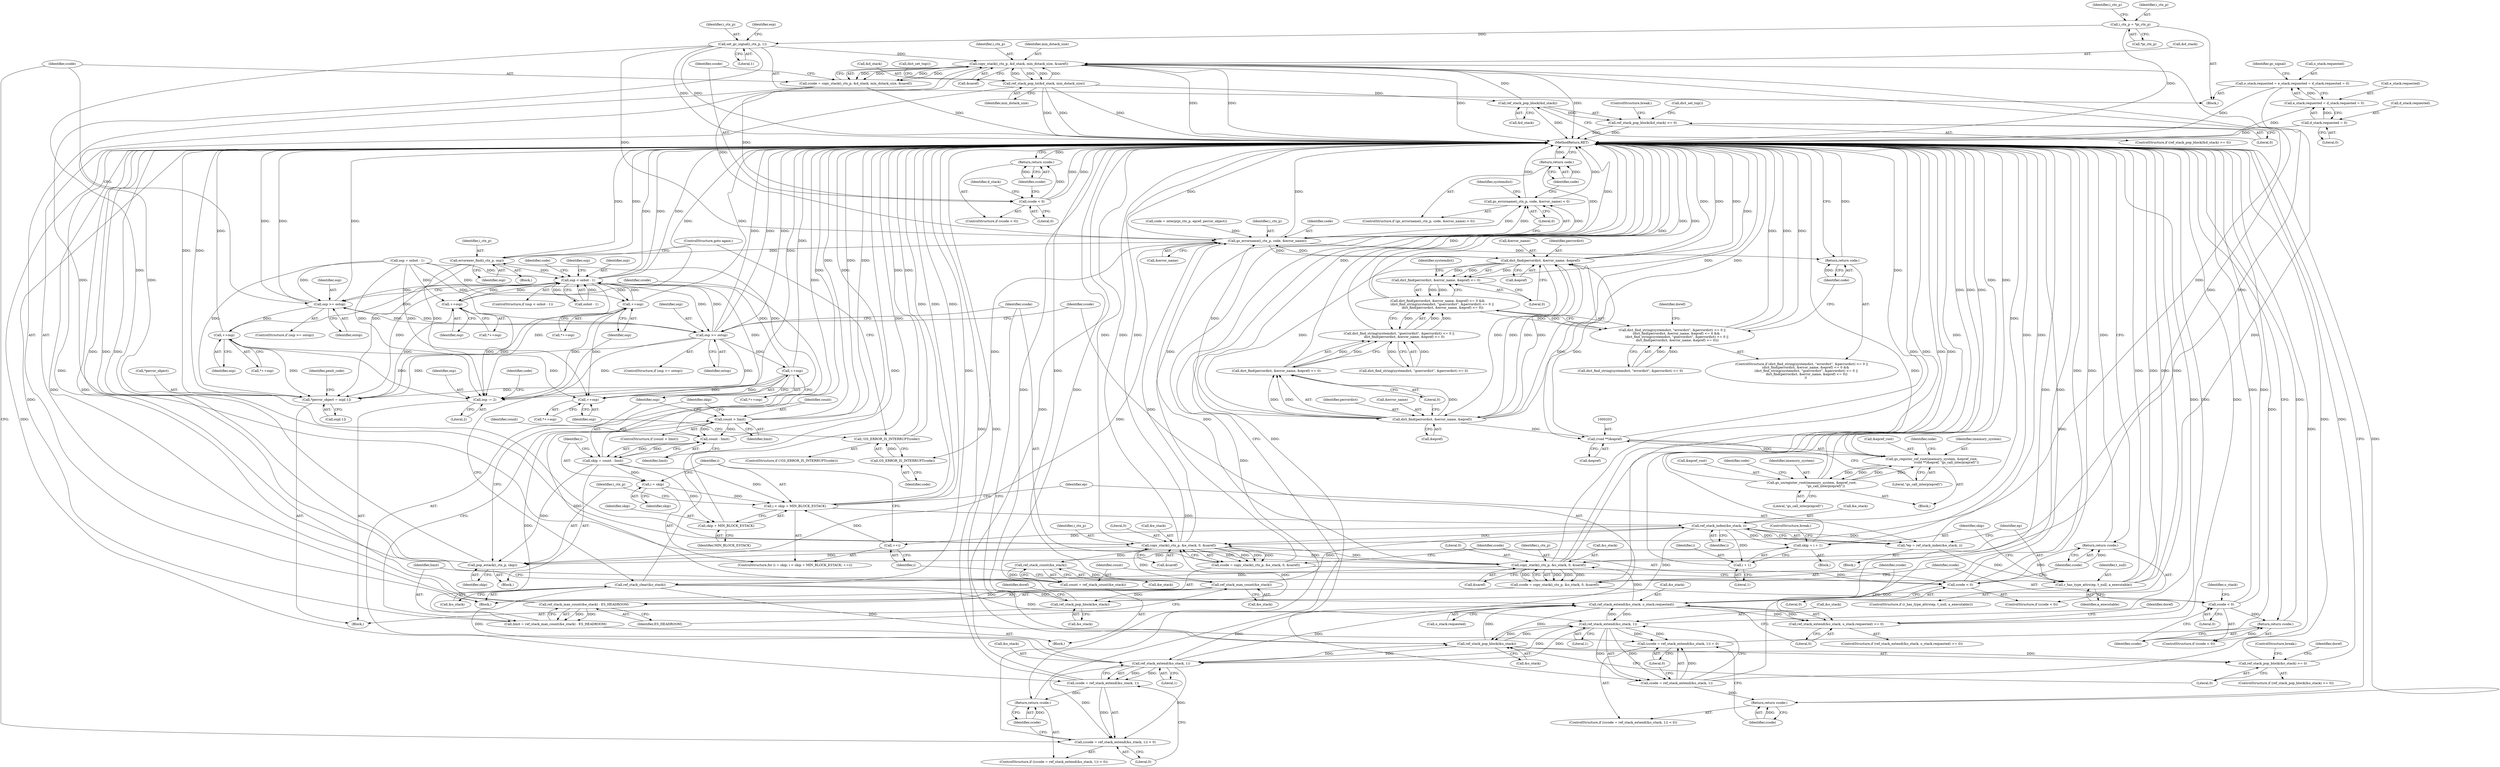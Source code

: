 digraph "0_ghostscript_b575e1ec42cc86f6a58c603f2a88fcc2af699cc8@API" {
"1000403" [label="(Call,copy_stack(i_ctx_p, &d_stack, min_dstack_size, &saref))"];
"1000263" [label="(Call,set_gc_signal(i_ctx_p, 1))"];
"1000234" [label="(Call,i_ctx_p = *pi_ctx_p)"];
"1000430" [label="(Call,ref_stack_pop_block(&d_stack))"];
"1000416" [label="(Call,ref_stack_pop_to(&d_stack, min_dstack_size))"];
"1000403" [label="(Call,copy_stack(i_ctx_p, &d_stack, min_dstack_size, &saref))"];
"1000465" [label="(Call,copy_stack(i_ctx_p, &e_stack, 0, &saref))"];
"1000325" [label="(Call,ref_stack_pop_block(&e_stack))"];
"1000520" [label="(Call,ref_stack_index(&e_stack, i))"];
"1000489" [label="(Call,ref_stack_max_count(&e_stack))"];
"1000482" [label="(Call,ref_stack_count(&e_stack))"];
"1000509" [label="(Call,i < skip + MIN_BLOCK_ESTACK)"];
"1000506" [label="(Call,i = skip)"];
"1000499" [label="(Call,skip = count - limit)"];
"1000501" [label="(Call,count - limit)"];
"1000494" [label="(Call,count > limit)"];
"1000480" [label="(Call,count = ref_stack_count(&e_stack))"];
"1000486" [label="(Call,limit = ref_stack_max_count(&e_stack) - ES_HEADROOM)"];
"1000488" [label="(Call,ref_stack_max_count(&e_stack) - ES_HEADROOM)"];
"1000514" [label="(Call,++i)"];
"1000580" [label="(Call,copy_stack(i_ctx_p, &o_stack, 0, &saref))"];
"1000548" [label="(Call,ref_stack_extend(&o_stack, o_stack.requested))"];
"1000456" [label="(Call,ref_stack_extend(&o_stack, 1))"];
"1000593" [label="(Call,ref_stack_clear(&o_stack))"];
"1000605" [label="(Call,ref_stack_pop_block(&o_stack))"];
"1000394" [label="(Call,ref_stack_extend(&o_stack, 1))"];
"1000176" [label="(Call,o_stack.requested = e_stack.requested = d_stack.requested = 0)"];
"1000180" [label="(Call,e_stack.requested = d_stack.requested = 0)"];
"1000184" [label="(Call,d_stack.requested = 0)"];
"1000401" [label="(Call,ccode = copy_stack(i_ctx_p, &d_stack, min_dstack_size, &saref))"];
"1000411" [label="(Call,ccode < 0)"];
"1000414" [label="(Return,return ccode;)"];
"1000463" [label="(Call,ccode = copy_stack(i_ctx_p, &e_stack, 0, &saref))"];
"1000473" [label="(Call,ccode < 0)"];
"1000476" [label="(Return,return ccode;)"];
"1000518" [label="(Call,*ep = ref_stack_index(&e_stack, i))"];
"1000525" [label="(Call,r_has_type_attrs(ep, t_null, a_executable))"];
"1000530" [label="(Call,skip = i + 1)"];
"1000536" [label="(Call,pop_estack(i_ctx_p, skip))"];
"1000628" [label="(Call,gs_errorname(i_ctx_p, code, &error_name))"];
"1000627" [label="(Call,gs_errorname(i_ctx_p, code, &error_name) < 0)"];
"1000634" [label="(Return,return code;)"];
"1000647" [label="(Call,dict_find(perrordict, &error_name, &epref))"];
"1000202" [label="(Call,(void **)&epref)"];
"1000198" [label="(Call,gs_register_ref_root(imemory_system, &epref_root,\n                             (void **)&epref, \"gs_call_interp(epref)\"))"];
"1000217" [label="(Call,gs_unregister_root(imemory_system, &epref_root,\n                           \"gs_call_interp(epref)\"))"];
"1000646" [label="(Call,dict_find(perrordict, &error_name, &epref) <= 0)"];
"1000645" [label="(Call,dict_find(perrordict, &error_name, &epref) <= 0 &&\n         (dict_find_string(systemdict, \"gserrordict\", &perrordict) <= 0 ||\n          dict_find(perrordict, &error_name, &epref) <= 0))"];
"1000637" [label="(Call,dict_find_string(systemdict, \"errordict\", &perrordict) <= 0 ||\n        (dict_find(perrordict, &error_name, &epref) <= 0 &&\n         (dict_find_string(systemdict, \"gserrordict\", &perrordict) <= 0 ||\n          dict_find(perrordict, &error_name, &epref) <= 0)))"];
"1000654" [label="(Call,dict_find_string(systemdict, \"gserrordict\", &perrordict) <= 0 ||\n          dict_find(perrordict, &error_name, &epref) <= 0)"];
"1000663" [label="(Call,dict_find(perrordict, &error_name, &epref))"];
"1000662" [label="(Call,dict_find(perrordict, &error_name, &epref) <= 0)"];
"1000670" [label="(Return,return code;)"];
"1000682" [label="(Call,GS_ERROR_IS_INTERRUPT(code))"];
"1000681" [label="(Call,!GS_ERROR_IS_INTERRUPT(code))"];
"1000691" [label="(Call,errorexec_find(i_ctx_p, osp))"];
"1000284" [label="(Call,*perror_object = osp[-1])"];
"1000301" [label="(Call,osp -= 2)"];
"1000371" [label="(Call,osp < osbot - 1)"];
"1000386" [label="(Call,osp >= ostop)"];
"1000423" [label="(Call,++osp)"];
"1000687" [label="(Call,++osp)"];
"1000448" [label="(Call,osp >= ostop)"];
"1000541" [label="(Call,++osp)"];
"1000567" [label="(Call,++osp)"];
"1000598" [label="(Call,++osp)"];
"1000532" [label="(Call,i + 1)"];
"1000511" [label="(Call,skip + MIN_BLOCK_ESTACK)"];
"1000578" [label="(Call,ccode = copy_stack(i_ctx_p, &o_stack, 0, &saref))"];
"1000588" [label="(Call,ccode < 0)"];
"1000591" [label="(Return,return ccode;)"];
"1000391" [label="(Call,(ccode = ref_stack_extend(&o_stack, 1)) < 0)"];
"1000392" [label="(Call,ccode = ref_stack_extend(&o_stack, 1))"];
"1000399" [label="(Return,return ccode;)"];
"1000453" [label="(Call,(ccode = ref_stack_extend(&o_stack, 1)) < 0)"];
"1000454" [label="(Call,ccode = ref_stack_extend(&o_stack, 1))"];
"1000461" [label="(Return,return ccode;)"];
"1000547" [label="(Call,ref_stack_extend(&o_stack, o_stack.requested) >= 0)"];
"1000604" [label="(Call,ref_stack_pop_block(&o_stack) >= 0)"];
"1000429" [label="(Call,ref_stack_pop_block(&d_stack) >= 0)"];
"1000509" [label="(Call,i < skip + MIN_BLOCK_ESTACK)"];
"1000326" [label="(Call,&e_stack)"];
"1000385" [label="(ControlStructure,if (osp >= ostop))"];
"1000467" [label="(Call,&e_stack)"];
"1000486" [label="(Call,limit = ref_stack_max_count(&e_stack) - ES_HEADROOM)"];
"1000243" [label="(Identifier,i_ctx_p)"];
"1000464" [label="(Identifier,ccode)"];
"1000445" [label="(ControlStructure,break;)"];
"1000462" [label="(Identifier,ccode)"];
"1000646" [label="(Call,dict_find(perrordict, &error_name, &epref) <= 0)"];
"1000681" [label="(Call,!GS_ERROR_IS_INTERRUPT(code))"];
"1000422" [label="(Call,*++osp)"];
"1000530" [label="(Call,skip = i + 1)"];
"1000386" [label="(Call,osp >= ostop)"];
"1000487" [label="(Identifier,limit)"];
"1000373" [label="(Call,osbot - 1)"];
"1000301" [label="(Call,osp -= 2)"];
"1000671" [label="(Identifier,code)"];
"1000505" [label="(ControlStructure,for (i = skip; i < skip + MIN_BLOCK_ESTACK; ++i))"];
"1000181" [label="(Call,e_stack.requested)"];
"1000695" [label="(MethodReturn,RET)"];
"1000219" [label="(Call,&epref_root)"];
"1000688" [label="(Identifier,osp)"];
"1000636" [label="(ControlStructure,if (dict_find_string(systemdict, \"errordict\", &perrordict) <= 0 ||\n        (dict_find(perrordict, &error_name, &epref) <= 0 &&\n         (dict_find_string(systemdict, \"gserrordict\", &perrordict) <= 0 ||\n          dict_find(perrordict, &error_name, &epref) <= 0))\n        ))"];
"1000494" [label="(Call,count > limit)"];
"1000390" [label="(ControlStructure,if ((ccode = ref_stack_extend(&o_stack, 1)) < 0))"];
"1000548" [label="(Call,ref_stack_extend(&o_stack, o_stack.requested))"];
"1000591" [label="(Return,return ccode;)"];
"1000404" [label="(Identifier,i_ctx_p)"];
"1000664" [label="(Identifier,perrordict)"];
"1000460" [label="(Literal,0)"];
"1000511" [label="(Call,skip + MIN_BLOCK_ESTACK)"];
"1000217" [label="(Call,gs_unregister_root(imemory_system, &epref_root,\n                           \"gs_call_interp(epref)\"))"];
"1000608" [label="(Literal,0)"];
"1000402" [label="(Identifier,ccode)"];
"1000410" [label="(ControlStructure,if (ccode < 0))"];
"1000461" [label="(Return,return ccode;)"];
"1000635" [label="(Identifier,code)"];
"1000541" [label="(Call,++osp)"];
"1000265" [label="(Literal,1)"];
"1000592" [label="(Identifier,ccode)"];
"1000470" [label="(Call,&saref)"];
"1000514" [label="(Call,++i)"];
"1000228" [label="(Call,code = interp(pi_ctx_p, epref, perror_object))"];
"1000275" [label="(Block,)"];
"1000587" [label="(ControlStructure,if (ccode < 0))"];
"1000454" [label="(Call,ccode = ref_stack_extend(&o_stack, 1))"];
"1000578" [label="(Call,ccode = copy_stack(i_ctx_p, &o_stack, 0, &saref))"];
"1000634" [label="(Return,return code;)"];
"1000537" [label="(Identifier,i_ctx_p)"];
"1000533" [label="(Identifier,i)"];
"1000585" [label="(Call,&saref)"];
"1000463" [label="(Call,ccode = copy_stack(i_ctx_p, &e_stack, 0, &saref))"];
"1000176" [label="(Call,o_stack.requested = e_stack.requested = d_stack.requested = 0)"];
"1000510" [label="(Identifier,i)"];
"1000647" [label="(Call,dict_find(perrordict, &error_name, &epref))"];
"1000447" [label="(ControlStructure,if (osp >= ostop))"];
"1000669" [label="(Literal,0)"];
"1000234" [label="(Call,i_ctx_p = *pi_ctx_p)"];
"1000431" [label="(Call,&d_stack)"];
"1000395" [label="(Call,&o_stack)"];
"1000581" [label="(Identifier,i_ctx_p)"];
"1000236" [label="(Call,*pi_ctx_p)"];
"1000456" [label="(Call,ref_stack_extend(&o_stack, 1))"];
"1000568" [label="(Identifier,osp)"];
"1000325" [label="(Call,ref_stack_pop_block(&e_stack))"];
"1000512" [label="(Identifier,skip)"];
"1000503" [label="(Identifier,limit)"];
"1000637" [label="(Call,dict_find_string(systemdict, \"errordict\", &perrordict) <= 0 ||\n        (dict_find(perrordict, &error_name, &epref) <= 0 &&\n         (dict_find_string(systemdict, \"gserrordict\", &perrordict) <= 0 ||\n          dict_find(perrordict, &error_name, &epref) <= 0)))"];
"1000287" [label="(Call,osp[-1])"];
"1000683" [label="(Identifier,code)"];
"1000597" [label="(Call,*++osp)"];
"1000495" [label="(Identifier,count)"];
"1000649" [label="(Call,&error_name)"];
"1000595" [label="(Identifier,o_stack)"];
"1000401" [label="(Call,ccode = copy_stack(i_ctx_p, &d_stack, min_dstack_size, &saref))"];
"1000593" [label="(Call,ref_stack_clear(&o_stack))"];
"1000473" [label="(Call,ccode < 0)"];
"1000177" [label="(Call,o_stack.requested)"];
"1000603" [label="(ControlStructure,if (ref_stack_pop_block(&o_stack) >= 0))"];
"1000371" [label="(Call,osp < osbot - 1)"];
"1000513" [label="(Identifier,MIN_BLOCK_ESTACK)"];
"1000398" [label="(Literal,0)"];
"1000496" [label="(Identifier,limit)"];
"1000483" [label="(Call,&e_stack)"];
"1000206" [label="(Literal,\"gs_call_interp(epref)\")"];
"1000653" [label="(Literal,0)"];
"1000414" [label="(Return,return ccode;)"];
"1000527" [label="(Identifier,t_null)"];
"1000453" [label="(Call,(ccode = ref_stack_extend(&o_stack, 1)) < 0)"];
"1000520" [label="(Call,ref_stack_index(&e_stack, i))"];
"1000626" [label="(ControlStructure,if (gs_errorname(i_ctx_p, code, &error_name) < 0))"];
"1000546" [label="(ControlStructure,if (ref_stack_extend(&o_stack, o_stack.requested) >= 0))"];
"1000457" [label="(Call,&o_stack)"];
"1000542" [label="(Identifier,osp)"];
"1000492" [label="(Identifier,ES_HEADROOM)"];
"1000631" [label="(Call,&error_name)"];
"1000200" [label="(Call,&epref_root)"];
"1000264" [label="(Identifier,i_ctx_p)"];
"1000488" [label="(Call,ref_stack_max_count(&e_stack) - ES_HEADROOM)"];
"1000477" [label="(Identifier,ccode)"];
"1000452" [label="(ControlStructure,if ((ccode = ref_stack_extend(&o_stack, 1)) < 0))"];
"1000557" [label="(Identifier,doref)"];
"1000489" [label="(Call,ref_stack_max_count(&e_stack))"];
"1000433" [label="(Literal,0)"];
"1000588" [label="(Call,ccode < 0)"];
"1000423" [label="(Call,++osp)"];
"1000407" [label="(Identifier,min_dstack_size)"];
"1000428" [label="(ControlStructure,if (ref_stack_pop_block(&d_stack) >= 0))"];
"1000400" [label="(Identifier,ccode)"];
"1000619" [label="(ControlStructure,break;)"];
"1000383" [label="(Block,)"];
"1000263" [label="(Call,set_gc_signal(i_ctx_p, 1))"];
"1000547" [label="(Call,ref_stack_extend(&o_stack, o_stack.requested) >= 0)"];
"1000192" [label="(Block,)"];
"1000682" [label="(Call,GS_ERROR_IS_INTERRUPT(code))"];
"1000405" [label="(Call,&d_stack)"];
"1000670" [label="(Return,return code;)"];
"1000521" [label="(Call,&e_stack)"];
"1000523" [label="(Identifier,i)"];
"1000687" [label="(Call,++osp)"];
"1000285" [label="(Call,*perror_object)"];
"1000648" [label="(Identifier,perrordict)"];
"1000482" [label="(Call,ref_stack_count(&e_stack))"];
"1000497" [label="(Block,)"];
"1000387" [label="(Identifier,osp)"];
"1000370" [label="(ControlStructure,if (osp < osbot - 1))"];
"1000224" [label="(Identifier,code)"];
"1000490" [label="(Call,&e_stack)"];
"1000475" [label="(Literal,0)"];
"1000540" [label="(Call,*++osp)"];
"1000531" [label="(Identifier,skip)"];
"1000629" [label="(Identifier,i_ctx_p)"];
"1000448" [label="(Call,osp >= ostop)"];
"1000372" [label="(Identifier,osp)"];
"1000303" [label="(Literal,2)"];
"1000604" [label="(Call,ref_stack_pop_block(&o_stack) >= 0)"];
"1000204" [label="(Call,&epref)"];
"1000529" [label="(Block,)"];
"1000535" [label="(ControlStructure,break;)"];
"1000480" [label="(Call,count = ref_stack_count(&e_stack))"];
"1000474" [label="(Identifier,ccode)"];
"1000538" [label="(Identifier,skip)"];
"1000536" [label="(Call,pop_estack(i_ctx_p, skip))"];
"1000465" [label="(Call,copy_stack(i_ctx_p, &e_stack, 0, &saref))"];
"1000449" [label="(Identifier,osp)"];
"1000393" [label="(Identifier,ccode)"];
"1000376" [label="(Call,osp = osbot - 1)"];
"1000611" [label="(Identifier,doref)"];
"1000554" [label="(Literal,0)"];
"1000567" [label="(Call,++osp)"];
"1000532" [label="(Call,i + 1)"];
"1000549" [label="(Call,&o_stack)"];
"1000476" [label="(Return,return ccode;)"];
"1000655" [label="(Call,dict_find_string(systemdict, \"gserrordict\", &perrordict) <= 0)"];
"1000692" [label="(Identifier,i_ctx_p)"];
"1000665" [label="(Call,&error_name)"];
"1000329" [label="(Identifier,doref)"];
"1000507" [label="(Identifier,i)"];
"1000268" [label="(Identifier,esp)"];
"1000525" [label="(Call,r_has_type_attrs(ep, t_null, a_executable))"];
"1000408" [label="(Call,&saref)"];
"1000516" [label="(Block,)"];
"1000420" [label="(Call,dict_set_top())"];
"1000684" [label="(Block,)"];
"1000524" [label="(ControlStructure,if (r_has_type_attrs(ep, t_null, a_executable)))"];
"1000657" [label="(Identifier,systemdict)"];
"1000417" [label="(Call,&d_stack)"];
"1000663" [label="(Call,dict_find(perrordict, &error_name, &epref))"];
"1000394" [label="(Call,ref_stack_extend(&o_stack, 1))"];
"1000662" [label="(Call,dict_find(perrordict, &error_name, &epref) <= 0)"];
"1000686" [label="(Call,*++osp)"];
"1000208" [label="(Identifier,code)"];
"1000403" [label="(Call,copy_stack(i_ctx_p, &d_stack, min_dstack_size, &saref))"];
"1000680" [label="(ControlStructure,if (!GS_ERROR_IS_INTERRUPT(code)))"];
"1000579" [label="(Identifier,ccode)"];
"1000582" [label="(Call,&o_stack)"];
"1000515" [label="(Identifier,i)"];
"1000519" [label="(Identifier,ep)"];
"1000392" [label="(Call,ccode = ref_stack_extend(&o_stack, 1))"];
"1000667" [label="(Call,&epref)"];
"1000481" [label="(Identifier,count)"];
"1000388" [label="(Identifier,ostop)"];
"1000188" [label="(Literal,0)"];
"1000307" [label="(Identifier,code)"];
"1000198" [label="(Call,gs_register_ref_root(imemory_system, &epref_root,\n                             (void **)&epref, \"gs_call_interp(epref)\"))"];
"1000413" [label="(Literal,0)"];
"1000691" [label="(Call,errorexec_find(i_ctx_p, osp))"];
"1000382" [label="(Identifier,code)"];
"1000526" [label="(Identifier,ep)"];
"1000500" [label="(Identifier,skip)"];
"1000633" [label="(Literal,0)"];
"1000221" [label="(Literal,\"gs_call_interp(epref)\")"];
"1000693" [label="(Identifier,osp)"];
"1000191" [label="(Identifier,gc_signal)"];
"1000411" [label="(Call,ccode < 0)"];
"1000424" [label="(Identifier,osp)"];
"1000584" [label="(Literal,0)"];
"1000627" [label="(Call,gs_errorname(i_ctx_p, code, &error_name) < 0)"];
"1000478" [label="(Block,)"];
"1000416" [label="(Call,ref_stack_pop_to(&d_stack, min_dstack_size))"];
"1000628" [label="(Call,gs_errorname(i_ctx_p, code, &error_name))"];
"1000180" [label="(Call,e_stack.requested = d_stack.requested = 0)"];
"1000284" [label="(Call,*perror_object = osp[-1])"];
"1000518" [label="(Call,*ep = ref_stack_index(&e_stack, i))"];
"1000499" [label="(Call,skip = count - limit)"];
"1000502" [label="(Identifier,count)"];
"1000694" [label="(ControlStructure,goto again;)"];
"1000466" [label="(Identifier,i_ctx_p)"];
"1000184" [label="(Call,d_stack.requested = 0)"];
"1000418" [label="(Identifier,d_stack)"];
"1000138" [label="(Block,)"];
"1000589" [label="(Identifier,ccode)"];
"1000391" [label="(Call,(ccode = ref_stack_extend(&o_stack, 1)) < 0)"];
"1000501" [label="(Call,count - limit)"];
"1000419" [label="(Identifier,min_dstack_size)"];
"1000508" [label="(Identifier,skip)"];
"1000472" [label="(ControlStructure,if (ccode < 0))"];
"1000638" [label="(Call,dict_find_string(systemdict, \"errordict\", &perrordict) <= 0)"];
"1000506" [label="(Call,i = skip)"];
"1000293" [label="(Identifier,pexit_code)"];
"1000630" [label="(Identifier,code)"];
"1000377" [label="(Identifier,osp)"];
"1000429" [label="(Call,ref_stack_pop_block(&d_stack) >= 0)"];
"1000235" [label="(Identifier,i_ctx_p)"];
"1000580" [label="(Call,copy_stack(i_ctx_p, &o_stack, 0, &saref))"];
"1000397" [label="(Literal,1)"];
"1000202" [label="(Call,(void **)&epref)"];
"1000551" [label="(Call,o_stack.requested)"];
"1000493" [label="(ControlStructure,if (count > limit))"];
"1000528" [label="(Identifier,a_executable)"];
"1000645" [label="(Call,dict_find(perrordict, &error_name, &epref) <= 0 &&\n         (dict_find_string(systemdict, \"gserrordict\", &perrordict) <= 0 ||\n          dict_find(perrordict, &error_name, &epref) <= 0))"];
"1000399" [label="(Return,return ccode;)"];
"1000654" [label="(Call,dict_find_string(systemdict, \"gserrordict\", &perrordict) <= 0 ||\n          dict_find(perrordict, &error_name, &epref) <= 0)"];
"1000450" [label="(Identifier,ostop)"];
"1000430" [label="(Call,ref_stack_pop_block(&d_stack))"];
"1000598" [label="(Call,++osp)"];
"1000412" [label="(Identifier,ccode)"];
"1000469" [label="(Literal,0)"];
"1000599" [label="(Identifier,osp)"];
"1000651" [label="(Call,&epref)"];
"1000218" [label="(Identifier,imemory_system)"];
"1000640" [label="(Identifier,systemdict)"];
"1000673" [label="(Identifier,doref)"];
"1000455" [label="(Identifier,ccode)"];
"1000459" [label="(Literal,1)"];
"1000606" [label="(Call,&o_stack)"];
"1000415" [label="(Identifier,ccode)"];
"1000185" [label="(Call,d_stack.requested)"];
"1000199" [label="(Identifier,imemory_system)"];
"1000566" [label="(Call,*++osp)"];
"1000534" [label="(Literal,1)"];
"1000435" [label="(Call,dict_set_top())"];
"1000302" [label="(Identifier,osp)"];
"1000590" [label="(Literal,0)"];
"1000605" [label="(Call,ref_stack_pop_block(&o_stack))"];
"1000594" [label="(Call,&o_stack)"];
"1000403" -> "1000401"  [label="AST: "];
"1000403" -> "1000408"  [label="CFG: "];
"1000404" -> "1000403"  [label="AST: "];
"1000405" -> "1000403"  [label="AST: "];
"1000407" -> "1000403"  [label="AST: "];
"1000408" -> "1000403"  [label="AST: "];
"1000401" -> "1000403"  [label="CFG: "];
"1000403" -> "1000695"  [label="DDG: "];
"1000403" -> "1000695"  [label="DDG: "];
"1000403" -> "1000695"  [label="DDG: "];
"1000403" -> "1000695"  [label="DDG: "];
"1000403" -> "1000401"  [label="DDG: "];
"1000403" -> "1000401"  [label="DDG: "];
"1000403" -> "1000401"  [label="DDG: "];
"1000403" -> "1000401"  [label="DDG: "];
"1000263" -> "1000403"  [label="DDG: "];
"1000430" -> "1000403"  [label="DDG: "];
"1000416" -> "1000403"  [label="DDG: "];
"1000416" -> "1000403"  [label="DDG: "];
"1000465" -> "1000403"  [label="DDG: "];
"1000580" -> "1000403"  [label="DDG: "];
"1000403" -> "1000416"  [label="DDG: "];
"1000403" -> "1000416"  [label="DDG: "];
"1000403" -> "1000465"  [label="DDG: "];
"1000403" -> "1000580"  [label="DDG: "];
"1000403" -> "1000628"  [label="DDG: "];
"1000263" -> "1000138"  [label="AST: "];
"1000263" -> "1000265"  [label="CFG: "];
"1000264" -> "1000263"  [label="AST: "];
"1000265" -> "1000263"  [label="AST: "];
"1000268" -> "1000263"  [label="CFG: "];
"1000263" -> "1000695"  [label="DDG: "];
"1000263" -> "1000695"  [label="DDG: "];
"1000234" -> "1000263"  [label="DDG: "];
"1000263" -> "1000465"  [label="DDG: "];
"1000263" -> "1000580"  [label="DDG: "];
"1000263" -> "1000628"  [label="DDG: "];
"1000234" -> "1000138"  [label="AST: "];
"1000234" -> "1000236"  [label="CFG: "];
"1000235" -> "1000234"  [label="AST: "];
"1000236" -> "1000234"  [label="AST: "];
"1000243" -> "1000234"  [label="CFG: "];
"1000234" -> "1000695"  [label="DDG: "];
"1000430" -> "1000429"  [label="AST: "];
"1000430" -> "1000431"  [label="CFG: "];
"1000431" -> "1000430"  [label="AST: "];
"1000433" -> "1000430"  [label="CFG: "];
"1000430" -> "1000695"  [label="DDG: "];
"1000430" -> "1000429"  [label="DDG: "];
"1000416" -> "1000430"  [label="DDG: "];
"1000416" -> "1000383"  [label="AST: "];
"1000416" -> "1000419"  [label="CFG: "];
"1000417" -> "1000416"  [label="AST: "];
"1000419" -> "1000416"  [label="AST: "];
"1000420" -> "1000416"  [label="CFG: "];
"1000416" -> "1000695"  [label="DDG: "];
"1000416" -> "1000695"  [label="DDG: "];
"1000416" -> "1000695"  [label="DDG: "];
"1000465" -> "1000463"  [label="AST: "];
"1000465" -> "1000470"  [label="CFG: "];
"1000466" -> "1000465"  [label="AST: "];
"1000467" -> "1000465"  [label="AST: "];
"1000469" -> "1000465"  [label="AST: "];
"1000470" -> "1000465"  [label="AST: "];
"1000463" -> "1000465"  [label="CFG: "];
"1000465" -> "1000695"  [label="DDG: "];
"1000465" -> "1000695"  [label="DDG: "];
"1000465" -> "1000695"  [label="DDG: "];
"1000465" -> "1000463"  [label="DDG: "];
"1000465" -> "1000463"  [label="DDG: "];
"1000465" -> "1000463"  [label="DDG: "];
"1000465" -> "1000463"  [label="DDG: "];
"1000325" -> "1000465"  [label="DDG: "];
"1000520" -> "1000465"  [label="DDG: "];
"1000489" -> "1000465"  [label="DDG: "];
"1000580" -> "1000465"  [label="DDG: "];
"1000465" -> "1000482"  [label="DDG: "];
"1000465" -> "1000536"  [label="DDG: "];
"1000465" -> "1000580"  [label="DDG: "];
"1000465" -> "1000628"  [label="DDG: "];
"1000325" -> "1000275"  [label="AST: "];
"1000325" -> "1000326"  [label="CFG: "];
"1000326" -> "1000325"  [label="AST: "];
"1000329" -> "1000325"  [label="CFG: "];
"1000325" -> "1000695"  [label="DDG: "];
"1000325" -> "1000695"  [label="DDG: "];
"1000520" -> "1000325"  [label="DDG: "];
"1000489" -> "1000325"  [label="DDG: "];
"1000520" -> "1000518"  [label="AST: "];
"1000520" -> "1000523"  [label="CFG: "];
"1000521" -> "1000520"  [label="AST: "];
"1000523" -> "1000520"  [label="AST: "];
"1000518" -> "1000520"  [label="CFG: "];
"1000520" -> "1000695"  [label="DDG: "];
"1000520" -> "1000514"  [label="DDG: "];
"1000520" -> "1000518"  [label="DDG: "];
"1000520" -> "1000518"  [label="DDG: "];
"1000489" -> "1000520"  [label="DDG: "];
"1000509" -> "1000520"  [label="DDG: "];
"1000520" -> "1000530"  [label="DDG: "];
"1000520" -> "1000532"  [label="DDG: "];
"1000489" -> "1000488"  [label="AST: "];
"1000489" -> "1000490"  [label="CFG: "];
"1000490" -> "1000489"  [label="AST: "];
"1000492" -> "1000489"  [label="CFG: "];
"1000489" -> "1000695"  [label="DDG: "];
"1000489" -> "1000488"  [label="DDG: "];
"1000482" -> "1000489"  [label="DDG: "];
"1000482" -> "1000480"  [label="AST: "];
"1000482" -> "1000483"  [label="CFG: "];
"1000483" -> "1000482"  [label="AST: "];
"1000480" -> "1000482"  [label="CFG: "];
"1000482" -> "1000480"  [label="DDG: "];
"1000509" -> "1000505"  [label="AST: "];
"1000509" -> "1000511"  [label="CFG: "];
"1000510" -> "1000509"  [label="AST: "];
"1000511" -> "1000509"  [label="AST: "];
"1000519" -> "1000509"  [label="CFG: "];
"1000537" -> "1000509"  [label="CFG: "];
"1000509" -> "1000695"  [label="DDG: "];
"1000509" -> "1000695"  [label="DDG: "];
"1000509" -> "1000695"  [label="DDG: "];
"1000506" -> "1000509"  [label="DDG: "];
"1000514" -> "1000509"  [label="DDG: "];
"1000499" -> "1000509"  [label="DDG: "];
"1000506" -> "1000505"  [label="AST: "];
"1000506" -> "1000508"  [label="CFG: "];
"1000507" -> "1000506"  [label="AST: "];
"1000508" -> "1000506"  [label="AST: "];
"1000510" -> "1000506"  [label="CFG: "];
"1000499" -> "1000506"  [label="DDG: "];
"1000499" -> "1000497"  [label="AST: "];
"1000499" -> "1000501"  [label="CFG: "];
"1000500" -> "1000499"  [label="AST: "];
"1000501" -> "1000499"  [label="AST: "];
"1000507" -> "1000499"  [label="CFG: "];
"1000499" -> "1000695"  [label="DDG: "];
"1000501" -> "1000499"  [label="DDG: "];
"1000501" -> "1000499"  [label="DDG: "];
"1000499" -> "1000511"  [label="DDG: "];
"1000499" -> "1000536"  [label="DDG: "];
"1000501" -> "1000503"  [label="CFG: "];
"1000502" -> "1000501"  [label="AST: "];
"1000503" -> "1000501"  [label="AST: "];
"1000501" -> "1000695"  [label="DDG: "];
"1000501" -> "1000695"  [label="DDG: "];
"1000494" -> "1000501"  [label="DDG: "];
"1000494" -> "1000501"  [label="DDG: "];
"1000494" -> "1000493"  [label="AST: "];
"1000494" -> "1000496"  [label="CFG: "];
"1000495" -> "1000494"  [label="AST: "];
"1000496" -> "1000494"  [label="AST: "];
"1000500" -> "1000494"  [label="CFG: "];
"1000542" -> "1000494"  [label="CFG: "];
"1000494" -> "1000695"  [label="DDG: "];
"1000494" -> "1000695"  [label="DDG: "];
"1000494" -> "1000695"  [label="DDG: "];
"1000480" -> "1000494"  [label="DDG: "];
"1000486" -> "1000494"  [label="DDG: "];
"1000480" -> "1000478"  [label="AST: "];
"1000481" -> "1000480"  [label="AST: "];
"1000487" -> "1000480"  [label="CFG: "];
"1000480" -> "1000695"  [label="DDG: "];
"1000486" -> "1000478"  [label="AST: "];
"1000486" -> "1000488"  [label="CFG: "];
"1000487" -> "1000486"  [label="AST: "];
"1000488" -> "1000486"  [label="AST: "];
"1000495" -> "1000486"  [label="CFG: "];
"1000486" -> "1000695"  [label="DDG: "];
"1000488" -> "1000486"  [label="DDG: "];
"1000488" -> "1000486"  [label="DDG: "];
"1000488" -> "1000492"  [label="CFG: "];
"1000492" -> "1000488"  [label="AST: "];
"1000488" -> "1000695"  [label="DDG: "];
"1000488" -> "1000695"  [label="DDG: "];
"1000514" -> "1000505"  [label="AST: "];
"1000514" -> "1000515"  [label="CFG: "];
"1000515" -> "1000514"  [label="AST: "];
"1000510" -> "1000514"  [label="CFG: "];
"1000580" -> "1000578"  [label="AST: "];
"1000580" -> "1000585"  [label="CFG: "];
"1000581" -> "1000580"  [label="AST: "];
"1000582" -> "1000580"  [label="AST: "];
"1000584" -> "1000580"  [label="AST: "];
"1000585" -> "1000580"  [label="AST: "];
"1000578" -> "1000580"  [label="CFG: "];
"1000580" -> "1000695"  [label="DDG: "];
"1000580" -> "1000695"  [label="DDG: "];
"1000580" -> "1000695"  [label="DDG: "];
"1000580" -> "1000578"  [label="DDG: "];
"1000580" -> "1000578"  [label="DDG: "];
"1000580" -> "1000578"  [label="DDG: "];
"1000580" -> "1000578"  [label="DDG: "];
"1000548" -> "1000580"  [label="DDG: "];
"1000580" -> "1000593"  [label="DDG: "];
"1000580" -> "1000628"  [label="DDG: "];
"1000548" -> "1000547"  [label="AST: "];
"1000548" -> "1000551"  [label="CFG: "];
"1000549" -> "1000548"  [label="AST: "];
"1000551" -> "1000548"  [label="AST: "];
"1000554" -> "1000548"  [label="CFG: "];
"1000548" -> "1000695"  [label="DDG: "];
"1000548" -> "1000695"  [label="DDG: "];
"1000548" -> "1000394"  [label="DDG: "];
"1000548" -> "1000456"  [label="DDG: "];
"1000548" -> "1000547"  [label="DDG: "];
"1000548" -> "1000547"  [label="DDG: "];
"1000456" -> "1000548"  [label="DDG: "];
"1000593" -> "1000548"  [label="DDG: "];
"1000605" -> "1000548"  [label="DDG: "];
"1000394" -> "1000548"  [label="DDG: "];
"1000176" -> "1000548"  [label="DDG: "];
"1000548" -> "1000605"  [label="DDG: "];
"1000456" -> "1000454"  [label="AST: "];
"1000456" -> "1000459"  [label="CFG: "];
"1000457" -> "1000456"  [label="AST: "];
"1000459" -> "1000456"  [label="AST: "];
"1000454" -> "1000456"  [label="CFG: "];
"1000456" -> "1000695"  [label="DDG: "];
"1000456" -> "1000394"  [label="DDG: "];
"1000456" -> "1000453"  [label="DDG: "];
"1000456" -> "1000453"  [label="DDG: "];
"1000456" -> "1000454"  [label="DDG: "];
"1000456" -> "1000454"  [label="DDG: "];
"1000593" -> "1000456"  [label="DDG: "];
"1000605" -> "1000456"  [label="DDG: "];
"1000394" -> "1000456"  [label="DDG: "];
"1000456" -> "1000605"  [label="DDG: "];
"1000593" -> "1000383"  [label="AST: "];
"1000593" -> "1000594"  [label="CFG: "];
"1000594" -> "1000593"  [label="AST: "];
"1000599" -> "1000593"  [label="CFG: "];
"1000593" -> "1000695"  [label="DDG: "];
"1000593" -> "1000695"  [label="DDG: "];
"1000593" -> "1000394"  [label="DDG: "];
"1000593" -> "1000605"  [label="DDG: "];
"1000605" -> "1000604"  [label="AST: "];
"1000605" -> "1000606"  [label="CFG: "];
"1000606" -> "1000605"  [label="AST: "];
"1000608" -> "1000605"  [label="CFG: "];
"1000605" -> "1000695"  [label="DDG: "];
"1000605" -> "1000394"  [label="DDG: "];
"1000605" -> "1000604"  [label="DDG: "];
"1000394" -> "1000605"  [label="DDG: "];
"1000394" -> "1000392"  [label="AST: "];
"1000394" -> "1000397"  [label="CFG: "];
"1000395" -> "1000394"  [label="AST: "];
"1000397" -> "1000394"  [label="AST: "];
"1000392" -> "1000394"  [label="CFG: "];
"1000394" -> "1000695"  [label="DDG: "];
"1000394" -> "1000391"  [label="DDG: "];
"1000394" -> "1000391"  [label="DDG: "];
"1000394" -> "1000392"  [label="DDG: "];
"1000394" -> "1000392"  [label="DDG: "];
"1000176" -> "1000138"  [label="AST: "];
"1000176" -> "1000180"  [label="CFG: "];
"1000177" -> "1000176"  [label="AST: "];
"1000180" -> "1000176"  [label="AST: "];
"1000191" -> "1000176"  [label="CFG: "];
"1000176" -> "1000695"  [label="DDG: "];
"1000180" -> "1000176"  [label="DDG: "];
"1000180" -> "1000184"  [label="CFG: "];
"1000181" -> "1000180"  [label="AST: "];
"1000184" -> "1000180"  [label="AST: "];
"1000180" -> "1000695"  [label="DDG: "];
"1000184" -> "1000180"  [label="DDG: "];
"1000184" -> "1000188"  [label="CFG: "];
"1000185" -> "1000184"  [label="AST: "];
"1000188" -> "1000184"  [label="AST: "];
"1000184" -> "1000695"  [label="DDG: "];
"1000401" -> "1000383"  [label="AST: "];
"1000402" -> "1000401"  [label="AST: "];
"1000412" -> "1000401"  [label="CFG: "];
"1000401" -> "1000695"  [label="DDG: "];
"1000401" -> "1000411"  [label="DDG: "];
"1000411" -> "1000410"  [label="AST: "];
"1000411" -> "1000413"  [label="CFG: "];
"1000412" -> "1000411"  [label="AST: "];
"1000413" -> "1000411"  [label="AST: "];
"1000415" -> "1000411"  [label="CFG: "];
"1000418" -> "1000411"  [label="CFG: "];
"1000411" -> "1000695"  [label="DDG: "];
"1000411" -> "1000695"  [label="DDG: "];
"1000411" -> "1000414"  [label="DDG: "];
"1000414" -> "1000410"  [label="AST: "];
"1000414" -> "1000415"  [label="CFG: "];
"1000415" -> "1000414"  [label="AST: "];
"1000695" -> "1000414"  [label="CFG: "];
"1000414" -> "1000695"  [label="DDG: "];
"1000415" -> "1000414"  [label="DDG: "];
"1000463" -> "1000383"  [label="AST: "];
"1000464" -> "1000463"  [label="AST: "];
"1000474" -> "1000463"  [label="CFG: "];
"1000463" -> "1000695"  [label="DDG: "];
"1000463" -> "1000473"  [label="DDG: "];
"1000473" -> "1000472"  [label="AST: "];
"1000473" -> "1000475"  [label="CFG: "];
"1000474" -> "1000473"  [label="AST: "];
"1000475" -> "1000473"  [label="AST: "];
"1000477" -> "1000473"  [label="CFG: "];
"1000481" -> "1000473"  [label="CFG: "];
"1000473" -> "1000695"  [label="DDG: "];
"1000473" -> "1000695"  [label="DDG: "];
"1000473" -> "1000476"  [label="DDG: "];
"1000476" -> "1000472"  [label="AST: "];
"1000476" -> "1000477"  [label="CFG: "];
"1000477" -> "1000476"  [label="AST: "];
"1000695" -> "1000476"  [label="CFG: "];
"1000476" -> "1000695"  [label="DDG: "];
"1000477" -> "1000476"  [label="DDG: "];
"1000518" -> "1000516"  [label="AST: "];
"1000519" -> "1000518"  [label="AST: "];
"1000526" -> "1000518"  [label="CFG: "];
"1000518" -> "1000695"  [label="DDG: "];
"1000518" -> "1000525"  [label="DDG: "];
"1000525" -> "1000524"  [label="AST: "];
"1000525" -> "1000528"  [label="CFG: "];
"1000526" -> "1000525"  [label="AST: "];
"1000527" -> "1000525"  [label="AST: "];
"1000528" -> "1000525"  [label="AST: "];
"1000531" -> "1000525"  [label="CFG: "];
"1000515" -> "1000525"  [label="CFG: "];
"1000525" -> "1000695"  [label="DDG: "];
"1000525" -> "1000695"  [label="DDG: "];
"1000525" -> "1000695"  [label="DDG: "];
"1000525" -> "1000695"  [label="DDG: "];
"1000530" -> "1000529"  [label="AST: "];
"1000530" -> "1000532"  [label="CFG: "];
"1000531" -> "1000530"  [label="AST: "];
"1000532" -> "1000530"  [label="AST: "];
"1000535" -> "1000530"  [label="CFG: "];
"1000530" -> "1000695"  [label="DDG: "];
"1000530" -> "1000695"  [label="DDG: "];
"1000530" -> "1000536"  [label="DDG: "];
"1000536" -> "1000497"  [label="AST: "];
"1000536" -> "1000538"  [label="CFG: "];
"1000537" -> "1000536"  [label="AST: "];
"1000538" -> "1000536"  [label="AST: "];
"1000542" -> "1000536"  [label="CFG: "];
"1000536" -> "1000695"  [label="DDG: "];
"1000536" -> "1000695"  [label="DDG: "];
"1000536" -> "1000695"  [label="DDG: "];
"1000536" -> "1000628"  [label="DDG: "];
"1000628" -> "1000627"  [label="AST: "];
"1000628" -> "1000631"  [label="CFG: "];
"1000629" -> "1000628"  [label="AST: "];
"1000630" -> "1000628"  [label="AST: "];
"1000631" -> "1000628"  [label="AST: "];
"1000633" -> "1000628"  [label="CFG: "];
"1000628" -> "1000695"  [label="DDG: "];
"1000628" -> "1000695"  [label="DDG: "];
"1000628" -> "1000695"  [label="DDG: "];
"1000628" -> "1000627"  [label="DDG: "];
"1000628" -> "1000627"  [label="DDG: "];
"1000628" -> "1000627"  [label="DDG: "];
"1000228" -> "1000628"  [label="DDG: "];
"1000647" -> "1000628"  [label="DDG: "];
"1000663" -> "1000628"  [label="DDG: "];
"1000628" -> "1000634"  [label="DDG: "];
"1000628" -> "1000647"  [label="DDG: "];
"1000628" -> "1000670"  [label="DDG: "];
"1000628" -> "1000682"  [label="DDG: "];
"1000628" -> "1000691"  [label="DDG: "];
"1000627" -> "1000626"  [label="AST: "];
"1000627" -> "1000633"  [label="CFG: "];
"1000633" -> "1000627"  [label="AST: "];
"1000635" -> "1000627"  [label="CFG: "];
"1000640" -> "1000627"  [label="CFG: "];
"1000627" -> "1000695"  [label="DDG: "];
"1000627" -> "1000695"  [label="DDG: "];
"1000634" -> "1000626"  [label="AST: "];
"1000634" -> "1000635"  [label="CFG: "];
"1000635" -> "1000634"  [label="AST: "];
"1000695" -> "1000634"  [label="CFG: "];
"1000634" -> "1000695"  [label="DDG: "];
"1000635" -> "1000634"  [label="DDG: "];
"1000647" -> "1000646"  [label="AST: "];
"1000647" -> "1000651"  [label="CFG: "];
"1000648" -> "1000647"  [label="AST: "];
"1000649" -> "1000647"  [label="AST: "];
"1000651" -> "1000647"  [label="AST: "];
"1000653" -> "1000647"  [label="CFG: "];
"1000647" -> "1000695"  [label="DDG: "];
"1000647" -> "1000695"  [label="DDG: "];
"1000647" -> "1000695"  [label="DDG: "];
"1000647" -> "1000202"  [label="DDG: "];
"1000647" -> "1000646"  [label="DDG: "];
"1000647" -> "1000646"  [label="DDG: "];
"1000647" -> "1000646"  [label="DDG: "];
"1000663" -> "1000647"  [label="DDG: "];
"1000663" -> "1000647"  [label="DDG: "];
"1000202" -> "1000647"  [label="DDG: "];
"1000647" -> "1000663"  [label="DDG: "];
"1000647" -> "1000663"  [label="DDG: "];
"1000647" -> "1000663"  [label="DDG: "];
"1000202" -> "1000198"  [label="AST: "];
"1000202" -> "1000204"  [label="CFG: "];
"1000203" -> "1000202"  [label="AST: "];
"1000204" -> "1000202"  [label="AST: "];
"1000206" -> "1000202"  [label="CFG: "];
"1000202" -> "1000695"  [label="DDG: "];
"1000202" -> "1000198"  [label="DDG: "];
"1000663" -> "1000202"  [label="DDG: "];
"1000198" -> "1000192"  [label="AST: "];
"1000198" -> "1000206"  [label="CFG: "];
"1000199" -> "1000198"  [label="AST: "];
"1000200" -> "1000198"  [label="AST: "];
"1000206" -> "1000198"  [label="AST: "];
"1000208" -> "1000198"  [label="CFG: "];
"1000198" -> "1000695"  [label="DDG: "];
"1000198" -> "1000695"  [label="DDG: "];
"1000217" -> "1000198"  [label="DDG: "];
"1000217" -> "1000198"  [label="DDG: "];
"1000198" -> "1000217"  [label="DDG: "];
"1000198" -> "1000217"  [label="DDG: "];
"1000217" -> "1000192"  [label="AST: "];
"1000217" -> "1000221"  [label="CFG: "];
"1000218" -> "1000217"  [label="AST: "];
"1000219" -> "1000217"  [label="AST: "];
"1000221" -> "1000217"  [label="AST: "];
"1000224" -> "1000217"  [label="CFG: "];
"1000217" -> "1000695"  [label="DDG: "];
"1000217" -> "1000695"  [label="DDG: "];
"1000217" -> "1000695"  [label="DDG: "];
"1000646" -> "1000645"  [label="AST: "];
"1000646" -> "1000653"  [label="CFG: "];
"1000653" -> "1000646"  [label="AST: "];
"1000657" -> "1000646"  [label="CFG: "];
"1000645" -> "1000646"  [label="CFG: "];
"1000646" -> "1000695"  [label="DDG: "];
"1000646" -> "1000645"  [label="DDG: "];
"1000646" -> "1000645"  [label="DDG: "];
"1000645" -> "1000637"  [label="AST: "];
"1000645" -> "1000654"  [label="CFG: "];
"1000654" -> "1000645"  [label="AST: "];
"1000637" -> "1000645"  [label="CFG: "];
"1000645" -> "1000695"  [label="DDG: "];
"1000645" -> "1000695"  [label="DDG: "];
"1000645" -> "1000637"  [label="DDG: "];
"1000645" -> "1000637"  [label="DDG: "];
"1000654" -> "1000645"  [label="DDG: "];
"1000654" -> "1000645"  [label="DDG: "];
"1000645" -> "1000654"  [label="DDG: "];
"1000637" -> "1000636"  [label="AST: "];
"1000637" -> "1000638"  [label="CFG: "];
"1000638" -> "1000637"  [label="AST: "];
"1000671" -> "1000637"  [label="CFG: "];
"1000673" -> "1000637"  [label="CFG: "];
"1000637" -> "1000695"  [label="DDG: "];
"1000637" -> "1000695"  [label="DDG: "];
"1000637" -> "1000695"  [label="DDG: "];
"1000638" -> "1000637"  [label="DDG: "];
"1000638" -> "1000637"  [label="DDG: "];
"1000654" -> "1000655"  [label="CFG: "];
"1000654" -> "1000662"  [label="CFG: "];
"1000655" -> "1000654"  [label="AST: "];
"1000662" -> "1000654"  [label="AST: "];
"1000654" -> "1000695"  [label="DDG: "];
"1000655" -> "1000654"  [label="DDG: "];
"1000655" -> "1000654"  [label="DDG: "];
"1000662" -> "1000654"  [label="DDG: "];
"1000662" -> "1000654"  [label="DDG: "];
"1000663" -> "1000662"  [label="AST: "];
"1000663" -> "1000667"  [label="CFG: "];
"1000664" -> "1000663"  [label="AST: "];
"1000665" -> "1000663"  [label="AST: "];
"1000667" -> "1000663"  [label="AST: "];
"1000669" -> "1000663"  [label="CFG: "];
"1000663" -> "1000695"  [label="DDG: "];
"1000663" -> "1000695"  [label="DDG: "];
"1000663" -> "1000695"  [label="DDG: "];
"1000663" -> "1000662"  [label="DDG: "];
"1000663" -> "1000662"  [label="DDG: "];
"1000663" -> "1000662"  [label="DDG: "];
"1000662" -> "1000669"  [label="CFG: "];
"1000669" -> "1000662"  [label="AST: "];
"1000662" -> "1000695"  [label="DDG: "];
"1000670" -> "1000636"  [label="AST: "];
"1000670" -> "1000671"  [label="CFG: "];
"1000671" -> "1000670"  [label="AST: "];
"1000695" -> "1000670"  [label="CFG: "];
"1000670" -> "1000695"  [label="DDG: "];
"1000671" -> "1000670"  [label="DDG: "];
"1000682" -> "1000681"  [label="AST: "];
"1000682" -> "1000683"  [label="CFG: "];
"1000683" -> "1000682"  [label="AST: "];
"1000681" -> "1000682"  [label="CFG: "];
"1000682" -> "1000681"  [label="DDG: "];
"1000681" -> "1000680"  [label="AST: "];
"1000688" -> "1000681"  [label="CFG: "];
"1000694" -> "1000681"  [label="CFG: "];
"1000681" -> "1000695"  [label="DDG: "];
"1000681" -> "1000695"  [label="DDG: "];
"1000691" -> "1000684"  [label="AST: "];
"1000691" -> "1000693"  [label="CFG: "];
"1000692" -> "1000691"  [label="AST: "];
"1000693" -> "1000691"  [label="AST: "];
"1000694" -> "1000691"  [label="CFG: "];
"1000691" -> "1000695"  [label="DDG: "];
"1000691" -> "1000695"  [label="DDG: "];
"1000691" -> "1000284"  [label="DDG: "];
"1000691" -> "1000301"  [label="DDG: "];
"1000691" -> "1000371"  [label="DDG: "];
"1000687" -> "1000691"  [label="DDG: "];
"1000284" -> "1000275"  [label="AST: "];
"1000284" -> "1000287"  [label="CFG: "];
"1000285" -> "1000284"  [label="AST: "];
"1000287" -> "1000284"  [label="AST: "];
"1000293" -> "1000284"  [label="CFG: "];
"1000284" -> "1000695"  [label="DDG: "];
"1000284" -> "1000695"  [label="DDG: "];
"1000376" -> "1000284"  [label="DDG: "];
"1000598" -> "1000284"  [label="DDG: "];
"1000567" -> "1000284"  [label="DDG: "];
"1000448" -> "1000284"  [label="DDG: "];
"1000423" -> "1000284"  [label="DDG: "];
"1000541" -> "1000284"  [label="DDG: "];
"1000371" -> "1000284"  [label="DDG: "];
"1000301" -> "1000275"  [label="AST: "];
"1000301" -> "1000303"  [label="CFG: "];
"1000302" -> "1000301"  [label="AST: "];
"1000303" -> "1000301"  [label="AST: "];
"1000307" -> "1000301"  [label="CFG: "];
"1000301" -> "1000695"  [label="DDG: "];
"1000376" -> "1000301"  [label="DDG: "];
"1000598" -> "1000301"  [label="DDG: "];
"1000567" -> "1000301"  [label="DDG: "];
"1000448" -> "1000301"  [label="DDG: "];
"1000423" -> "1000301"  [label="DDG: "];
"1000541" -> "1000301"  [label="DDG: "];
"1000371" -> "1000301"  [label="DDG: "];
"1000371" -> "1000370"  [label="AST: "];
"1000371" -> "1000373"  [label="CFG: "];
"1000372" -> "1000371"  [label="AST: "];
"1000373" -> "1000371"  [label="AST: "];
"1000377" -> "1000371"  [label="CFG: "];
"1000382" -> "1000371"  [label="CFG: "];
"1000371" -> "1000695"  [label="DDG: "];
"1000371" -> "1000695"  [label="DDG: "];
"1000371" -> "1000695"  [label="DDG: "];
"1000376" -> "1000371"  [label="DDG: "];
"1000598" -> "1000371"  [label="DDG: "];
"1000567" -> "1000371"  [label="DDG: "];
"1000448" -> "1000371"  [label="DDG: "];
"1000423" -> "1000371"  [label="DDG: "];
"1000541" -> "1000371"  [label="DDG: "];
"1000373" -> "1000371"  [label="DDG: "];
"1000373" -> "1000371"  [label="DDG: "];
"1000371" -> "1000386"  [label="DDG: "];
"1000371" -> "1000448"  [label="DDG: "];
"1000371" -> "1000567"  [label="DDG: "];
"1000371" -> "1000598"  [label="DDG: "];
"1000371" -> "1000687"  [label="DDG: "];
"1000386" -> "1000385"  [label="AST: "];
"1000386" -> "1000388"  [label="CFG: "];
"1000387" -> "1000386"  [label="AST: "];
"1000388" -> "1000386"  [label="AST: "];
"1000393" -> "1000386"  [label="CFG: "];
"1000402" -> "1000386"  [label="CFG: "];
"1000386" -> "1000695"  [label="DDG: "];
"1000386" -> "1000695"  [label="DDG: "];
"1000386" -> "1000695"  [label="DDG: "];
"1000376" -> "1000386"  [label="DDG: "];
"1000448" -> "1000386"  [label="DDG: "];
"1000386" -> "1000423"  [label="DDG: "];
"1000386" -> "1000448"  [label="DDG: "];
"1000423" -> "1000422"  [label="AST: "];
"1000423" -> "1000424"  [label="CFG: "];
"1000424" -> "1000423"  [label="AST: "];
"1000422" -> "1000423"  [label="CFG: "];
"1000423" -> "1000695"  [label="DDG: "];
"1000423" -> "1000687"  [label="DDG: "];
"1000687" -> "1000686"  [label="AST: "];
"1000687" -> "1000688"  [label="CFG: "];
"1000688" -> "1000687"  [label="AST: "];
"1000686" -> "1000687"  [label="CFG: "];
"1000376" -> "1000687"  [label="DDG: "];
"1000598" -> "1000687"  [label="DDG: "];
"1000448" -> "1000687"  [label="DDG: "];
"1000541" -> "1000687"  [label="DDG: "];
"1000448" -> "1000447"  [label="AST: "];
"1000448" -> "1000450"  [label="CFG: "];
"1000449" -> "1000448"  [label="AST: "];
"1000450" -> "1000448"  [label="AST: "];
"1000455" -> "1000448"  [label="CFG: "];
"1000464" -> "1000448"  [label="CFG: "];
"1000448" -> "1000695"  [label="DDG: "];
"1000448" -> "1000695"  [label="DDG: "];
"1000448" -> "1000695"  [label="DDG: "];
"1000376" -> "1000448"  [label="DDG: "];
"1000448" -> "1000541"  [label="DDG: "];
"1000541" -> "1000540"  [label="AST: "];
"1000541" -> "1000542"  [label="CFG: "];
"1000542" -> "1000541"  [label="AST: "];
"1000540" -> "1000541"  [label="CFG: "];
"1000541" -> "1000695"  [label="DDG: "];
"1000567" -> "1000566"  [label="AST: "];
"1000567" -> "1000568"  [label="CFG: "];
"1000568" -> "1000567"  [label="AST: "];
"1000566" -> "1000567"  [label="CFG: "];
"1000567" -> "1000695"  [label="DDG: "];
"1000376" -> "1000567"  [label="DDG: "];
"1000598" -> "1000597"  [label="AST: "];
"1000598" -> "1000599"  [label="CFG: "];
"1000599" -> "1000598"  [label="AST: "];
"1000597" -> "1000598"  [label="CFG: "];
"1000598" -> "1000695"  [label="DDG: "];
"1000376" -> "1000598"  [label="DDG: "];
"1000532" -> "1000534"  [label="CFG: "];
"1000533" -> "1000532"  [label="AST: "];
"1000534" -> "1000532"  [label="AST: "];
"1000532" -> "1000695"  [label="DDG: "];
"1000511" -> "1000513"  [label="CFG: "];
"1000512" -> "1000511"  [label="AST: "];
"1000513" -> "1000511"  [label="AST: "];
"1000511" -> "1000695"  [label="DDG: "];
"1000578" -> "1000383"  [label="AST: "];
"1000579" -> "1000578"  [label="AST: "];
"1000589" -> "1000578"  [label="CFG: "];
"1000578" -> "1000695"  [label="DDG: "];
"1000578" -> "1000588"  [label="DDG: "];
"1000588" -> "1000587"  [label="AST: "];
"1000588" -> "1000590"  [label="CFG: "];
"1000589" -> "1000588"  [label="AST: "];
"1000590" -> "1000588"  [label="AST: "];
"1000592" -> "1000588"  [label="CFG: "];
"1000595" -> "1000588"  [label="CFG: "];
"1000588" -> "1000695"  [label="DDG: "];
"1000588" -> "1000695"  [label="DDG: "];
"1000588" -> "1000591"  [label="DDG: "];
"1000591" -> "1000587"  [label="AST: "];
"1000591" -> "1000592"  [label="CFG: "];
"1000592" -> "1000591"  [label="AST: "];
"1000695" -> "1000591"  [label="CFG: "];
"1000591" -> "1000695"  [label="DDG: "];
"1000592" -> "1000591"  [label="DDG: "];
"1000391" -> "1000390"  [label="AST: "];
"1000391" -> "1000398"  [label="CFG: "];
"1000392" -> "1000391"  [label="AST: "];
"1000398" -> "1000391"  [label="AST: "];
"1000400" -> "1000391"  [label="CFG: "];
"1000402" -> "1000391"  [label="CFG: "];
"1000391" -> "1000695"  [label="DDG: "];
"1000392" -> "1000391"  [label="DDG: "];
"1000393" -> "1000392"  [label="AST: "];
"1000398" -> "1000392"  [label="CFG: "];
"1000392" -> "1000695"  [label="DDG: "];
"1000392" -> "1000695"  [label="DDG: "];
"1000392" -> "1000399"  [label="DDG: "];
"1000399" -> "1000390"  [label="AST: "];
"1000399" -> "1000400"  [label="CFG: "];
"1000400" -> "1000399"  [label="AST: "];
"1000695" -> "1000399"  [label="CFG: "];
"1000399" -> "1000695"  [label="DDG: "];
"1000400" -> "1000399"  [label="DDG: "];
"1000453" -> "1000452"  [label="AST: "];
"1000453" -> "1000460"  [label="CFG: "];
"1000454" -> "1000453"  [label="AST: "];
"1000460" -> "1000453"  [label="AST: "];
"1000462" -> "1000453"  [label="CFG: "];
"1000464" -> "1000453"  [label="CFG: "];
"1000453" -> "1000695"  [label="DDG: "];
"1000454" -> "1000453"  [label="DDG: "];
"1000455" -> "1000454"  [label="AST: "];
"1000460" -> "1000454"  [label="CFG: "];
"1000454" -> "1000695"  [label="DDG: "];
"1000454" -> "1000695"  [label="DDG: "];
"1000454" -> "1000461"  [label="DDG: "];
"1000461" -> "1000452"  [label="AST: "];
"1000461" -> "1000462"  [label="CFG: "];
"1000462" -> "1000461"  [label="AST: "];
"1000695" -> "1000461"  [label="CFG: "];
"1000461" -> "1000695"  [label="DDG: "];
"1000462" -> "1000461"  [label="DDG: "];
"1000547" -> "1000546"  [label="AST: "];
"1000547" -> "1000554"  [label="CFG: "];
"1000554" -> "1000547"  [label="AST: "];
"1000557" -> "1000547"  [label="CFG: "];
"1000579" -> "1000547"  [label="CFG: "];
"1000547" -> "1000695"  [label="DDG: "];
"1000547" -> "1000695"  [label="DDG: "];
"1000604" -> "1000603"  [label="AST: "];
"1000604" -> "1000608"  [label="CFG: "];
"1000608" -> "1000604"  [label="AST: "];
"1000611" -> "1000604"  [label="CFG: "];
"1000619" -> "1000604"  [label="CFG: "];
"1000604" -> "1000695"  [label="DDG: "];
"1000604" -> "1000695"  [label="DDG: "];
"1000429" -> "1000428"  [label="AST: "];
"1000429" -> "1000433"  [label="CFG: "];
"1000433" -> "1000429"  [label="AST: "];
"1000435" -> "1000429"  [label="CFG: "];
"1000445" -> "1000429"  [label="CFG: "];
"1000429" -> "1000695"  [label="DDG: "];
"1000429" -> "1000695"  [label="DDG: "];
}
